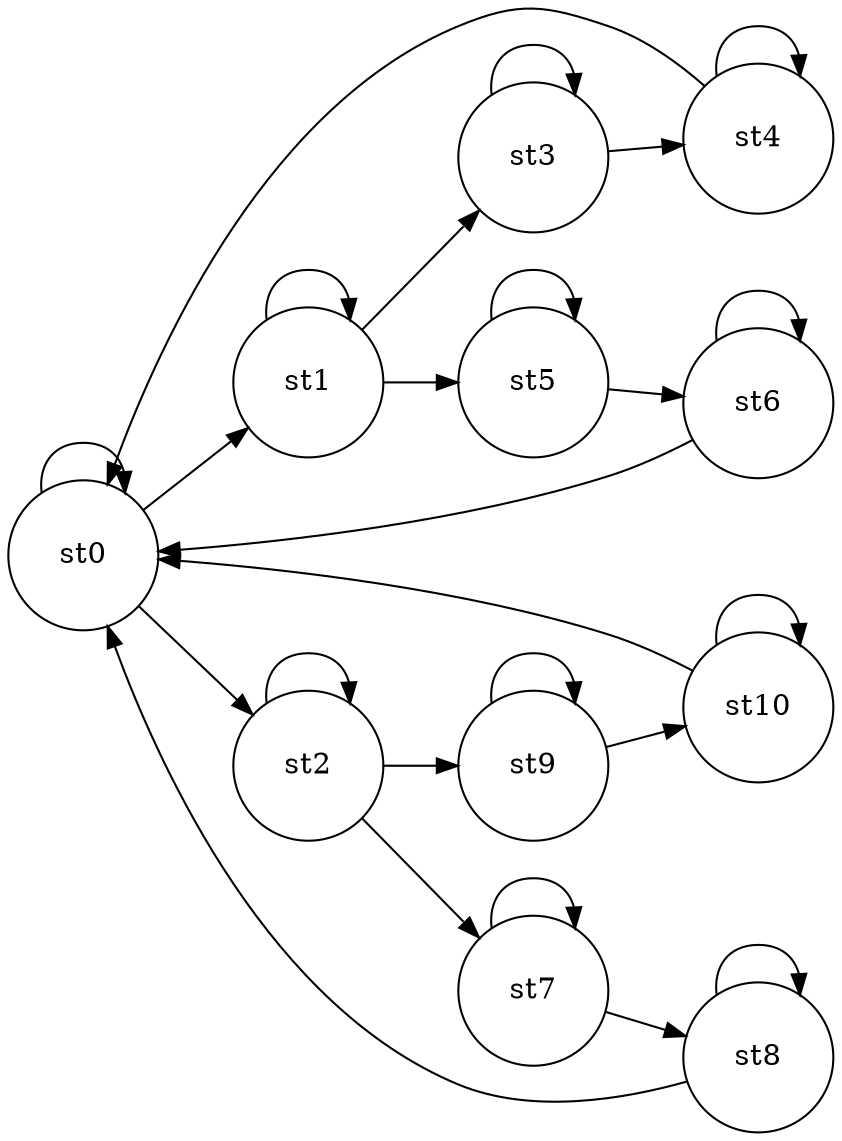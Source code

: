 #Total states is 0, including 0 states and 0 newstates
#Total transisions is 0, including 0 transistions and 0 new transitions
digraph finite_state_machine {
	rankdir=LR;
	size="20,20";
	resolution="300";
	overlap=false;

	node [shape = circle, fixedsize=true, width = 1, color = red, style = filled];

	node [shape = circle, color = black, style = unfilled];
	st0;
 	st1;
 	st10;
 	st2;
 	st3;
 	st4;
 	st5;
 	st6;
 	st7;
 	st8;
 	st9;
 	st0 -> st0;
	st0 -> st1;
	st0 -> st2;
	st1 -> st1;
	st1 -> st3;
	st1 -> st5;
	st10 -> st0;
	st10 -> st10;
	st2 -> st2;
	st2 -> st7;
	st2 -> st9;
	st3 -> st3;
	st3 -> st4;
	st4 -> st0;
	st4 -> st4;
	st5 -> st5;
	st5 -> st6;
	st6 -> st0;
	st6 -> st6;
	st7 -> st7;
	st7 -> st8;
	st8 -> st0;
	st8 -> st8;
	st9 -> st10;
	st9 -> st9;
}

